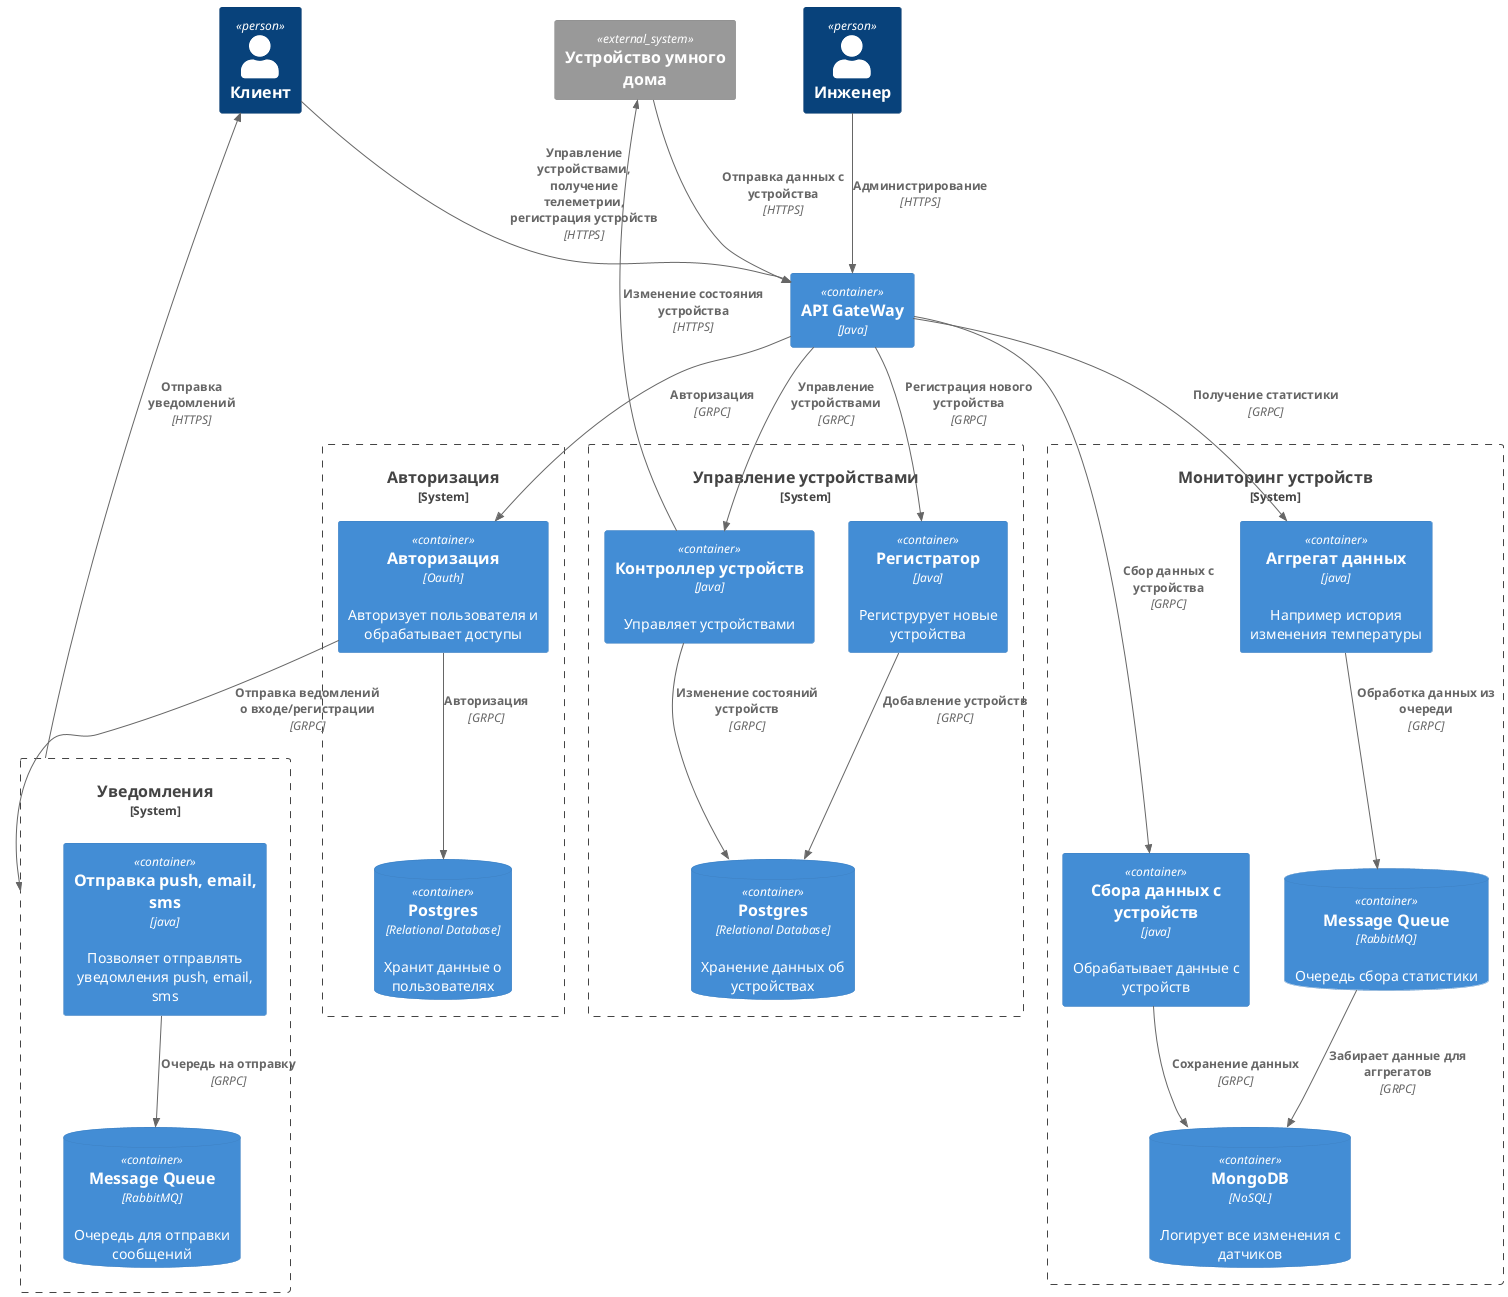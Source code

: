 @startuml
!include <C4/C4_Container>

Person(client, "Клиент")
Person(engineer, "Инженер")

Container(apigw, "API GateWay", "Java")

System_Boundary(c1, "Управление устройствами") {
    Container(home_reg, "Регистратор", "Java", "Региструрует новые устройства")
    Container(home_controller, "Контроллер устройств", "Java", "Управляет устройствами")
    ContainerDb(devices_db, "Postgres", "Relational Database", "Хранение данных об устройствах")
}
System_Boundary(telemetry, "Мониторинг устройств") {
  Container(teltmetry_controller, "Сбора данных с устройств", "java", "Обрабатывает данные с устройств")
  Container(teltmetry_aggregate, "Аггрегат данных", "java", "Например история изменения температуры")
  ContainerDb(telemetry_qdb, "Message Queue", "RabbitMQ", "Очередь сбора статистики")
  ContainerDb(telemetry_db, "MongoDB", "NoSQL", "Логирует все изменения с датчиков")
}
System_Boundary(notification, "Уведомления") {
  Container(notification_send, "Отправка push, email, sms", "java", "Позволяет отправлять уведомления push, email, sms")
  ContainerDb(queue_db, "Message Queue", "RabbitMQ", "Очередь для отправки сообщений")
}
System_Boundary(auth, "Авторизация") {
  Container(auth_containter, "Авторизация", "Oauth", "Авторизует пользователя и обрабатывает доступы")
  ContainerDb(users_db,"Postgres", "Relational Database", "Хранит данные о пользователях")
}

System_Ext(device, "Устройство умного дома")

Rel(device, apigw, "Отправка данных с устройства", "HTTPS")
Rel(client, apigw, "Управление устройствами, получение телеметрии, регистрация устройств", "HTTPS")
Rel(engineer, apigw, "Администрирование", "HTTPS")

Rel(apigw, home_controller, "Управление устройствами", "GRPC")
Rel(apigw, home_reg, "Регистрация нового устройства", "GRPC")
Rel(apigw, teltmetry_controller, "Сбор данных с устройства", "GRPC")
Rel(apigw, teltmetry_aggregate, "Получение статистики", "GRPC")
Rel(apigw, auth_containter, "Авторизация", "GRPC")

Rel(auth_containter, users_db, "Авторизация", "GRPC")
Rel(auth_containter, notification, "Отправка ведомлений о входе/регистрации", "GRPC")

Rel(notification_send, queue_db, "Очередь на отправку", "GRPC")

Rel(home_reg, devices_db, "Добавление устройств", "GRPC")
Rel(home_controller, devices_db, "Изменение состояний устройств", "GRPC")
Rel(home_controller, device, "Изменение состояния устройства", "HTTPS")

Rel(teltmetry_controller, telemetry_db, "Сохранение данных", "GRPC")
Rel(teltmetry_aggregate, telemetry_qdb, "Обработка данных из очереди", "GRPC")
Rel(telemetry_qdb, telemetry_db, "Забирает данные для аггрегатов", "GRPC")

Rel(notification, client, "Отправка уведомлений", "HTTPS")

@enduml